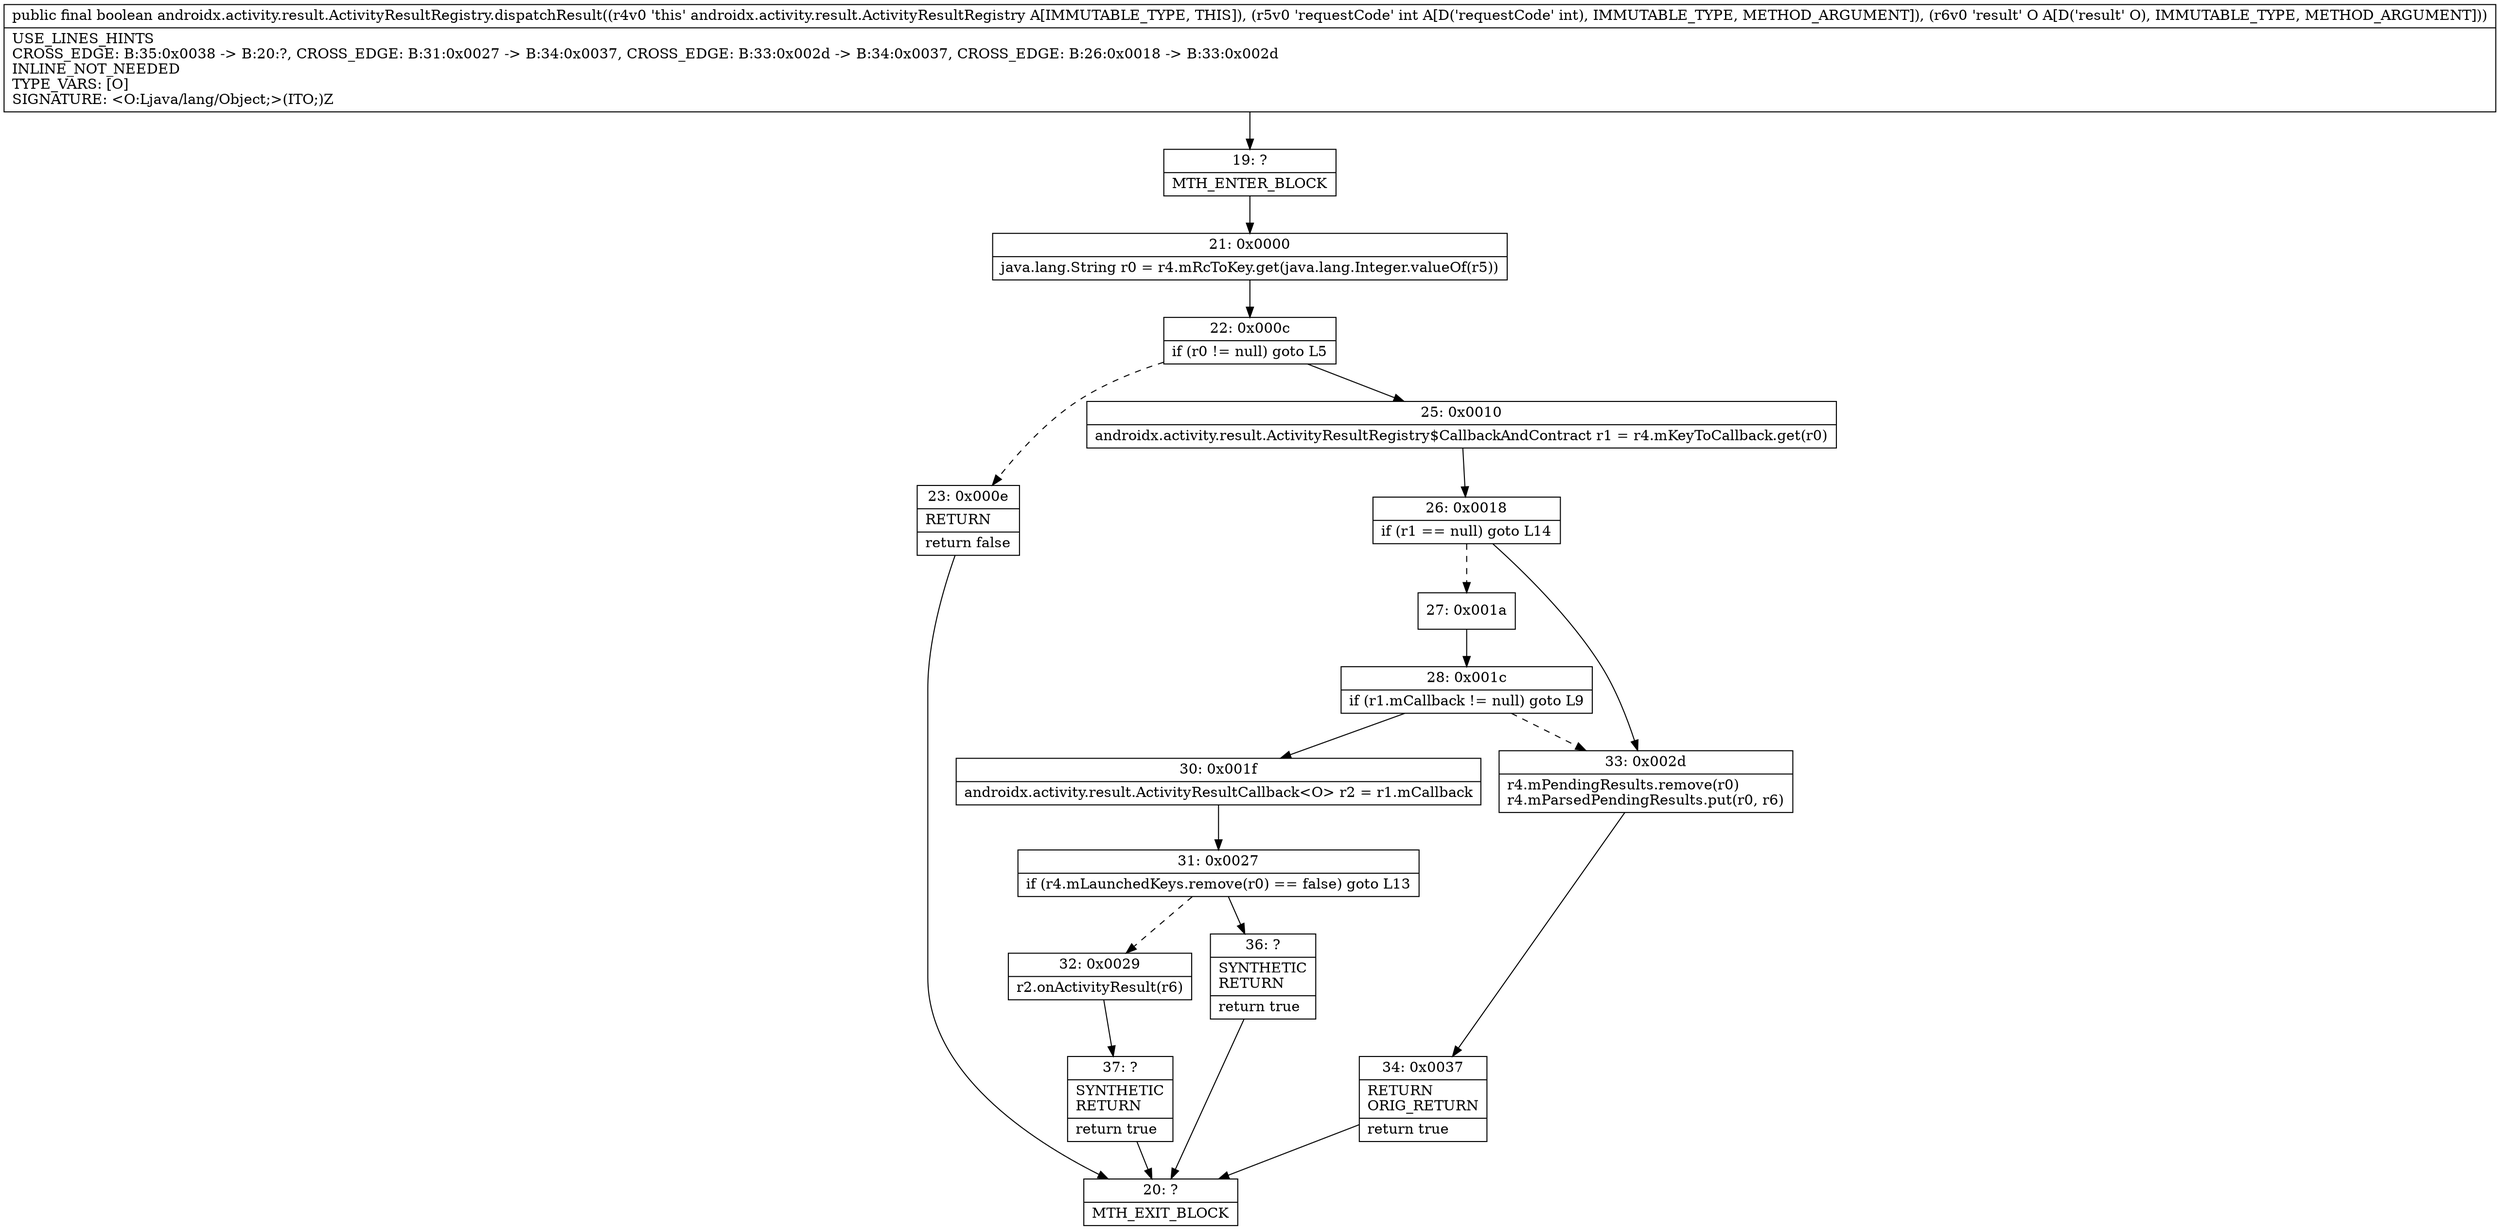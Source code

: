 digraph "CFG forandroidx.activity.result.ActivityResultRegistry.dispatchResult(ILjava\/lang\/Object;)Z" {
Node_19 [shape=record,label="{19\:\ ?|MTH_ENTER_BLOCK\l}"];
Node_21 [shape=record,label="{21\:\ 0x0000|java.lang.String r0 = r4.mRcToKey.get(java.lang.Integer.valueOf(r5))\l}"];
Node_22 [shape=record,label="{22\:\ 0x000c|if (r0 != null) goto L5\l}"];
Node_23 [shape=record,label="{23\:\ 0x000e|RETURN\l|return false\l}"];
Node_20 [shape=record,label="{20\:\ ?|MTH_EXIT_BLOCK\l}"];
Node_25 [shape=record,label="{25\:\ 0x0010|androidx.activity.result.ActivityResultRegistry$CallbackAndContract r1 = r4.mKeyToCallback.get(r0)\l}"];
Node_26 [shape=record,label="{26\:\ 0x0018|if (r1 == null) goto L14\l}"];
Node_27 [shape=record,label="{27\:\ 0x001a}"];
Node_28 [shape=record,label="{28\:\ 0x001c|if (r1.mCallback != null) goto L9\l}"];
Node_30 [shape=record,label="{30\:\ 0x001f|androidx.activity.result.ActivityResultCallback\<O\> r2 = r1.mCallback\l}"];
Node_31 [shape=record,label="{31\:\ 0x0027|if (r4.mLaunchedKeys.remove(r0) == false) goto L13\l}"];
Node_32 [shape=record,label="{32\:\ 0x0029|r2.onActivityResult(r6)\l}"];
Node_37 [shape=record,label="{37\:\ ?|SYNTHETIC\lRETURN\l|return true\l}"];
Node_36 [shape=record,label="{36\:\ ?|SYNTHETIC\lRETURN\l|return true\l}"];
Node_33 [shape=record,label="{33\:\ 0x002d|r4.mPendingResults.remove(r0)\lr4.mParsedPendingResults.put(r0, r6)\l}"];
Node_34 [shape=record,label="{34\:\ 0x0037|RETURN\lORIG_RETURN\l|return true\l}"];
MethodNode[shape=record,label="{public final boolean androidx.activity.result.ActivityResultRegistry.dispatchResult((r4v0 'this' androidx.activity.result.ActivityResultRegistry A[IMMUTABLE_TYPE, THIS]), (r5v0 'requestCode' int A[D('requestCode' int), IMMUTABLE_TYPE, METHOD_ARGUMENT]), (r6v0 'result' O A[D('result' O), IMMUTABLE_TYPE, METHOD_ARGUMENT]))  | USE_LINES_HINTS\lCROSS_EDGE: B:35:0x0038 \-\> B:20:?, CROSS_EDGE: B:31:0x0027 \-\> B:34:0x0037, CROSS_EDGE: B:33:0x002d \-\> B:34:0x0037, CROSS_EDGE: B:26:0x0018 \-\> B:33:0x002d\lINLINE_NOT_NEEDED\lTYPE_VARS: [O]\lSIGNATURE: \<O:Ljava\/lang\/Object;\>(ITO;)Z\l}"];
MethodNode -> Node_19;Node_19 -> Node_21;
Node_21 -> Node_22;
Node_22 -> Node_23[style=dashed];
Node_22 -> Node_25;
Node_23 -> Node_20;
Node_25 -> Node_26;
Node_26 -> Node_27[style=dashed];
Node_26 -> Node_33;
Node_27 -> Node_28;
Node_28 -> Node_30;
Node_28 -> Node_33[style=dashed];
Node_30 -> Node_31;
Node_31 -> Node_32[style=dashed];
Node_31 -> Node_36;
Node_32 -> Node_37;
Node_37 -> Node_20;
Node_36 -> Node_20;
Node_33 -> Node_34;
Node_34 -> Node_20;
}

